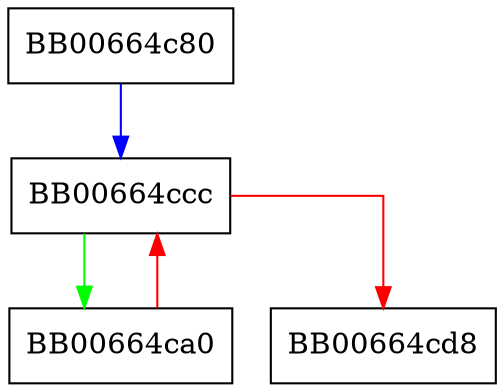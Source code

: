 digraph i2v_EXTENDED_KEY_USAGE {
  node [shape="box"];
  graph [splines=ortho];
  BB00664c80 -> BB00664ccc [color="blue"];
  BB00664ca0 -> BB00664ccc [color="red"];
  BB00664ccc -> BB00664ca0 [color="green"];
  BB00664ccc -> BB00664cd8 [color="red"];
}